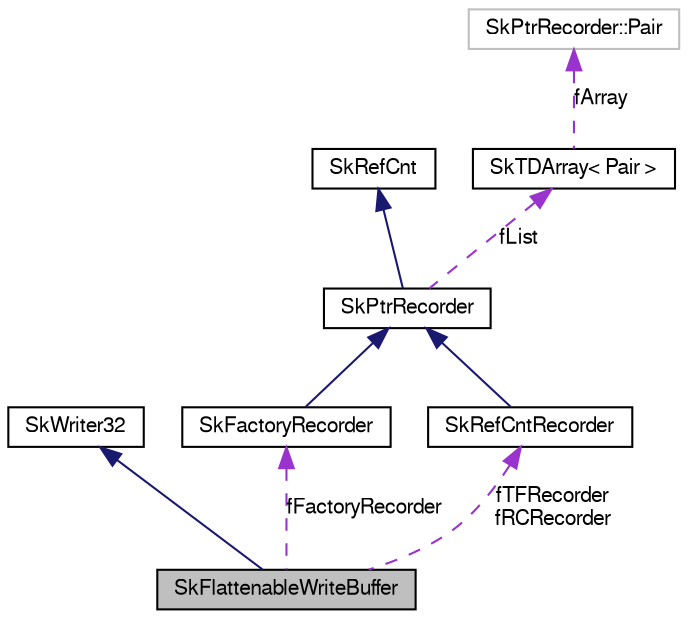 digraph G
{
  edge [fontname="FreeSans",fontsize="10",labelfontname="FreeSans",labelfontsize="10"];
  node [fontname="FreeSans",fontsize="10",shape=record];
  Node1 [label="SkFlattenableWriteBuffer",height=0.2,width=0.4,color="black", fillcolor="grey75", style="filled" fontcolor="black"];
  Node2 -> Node1 [dir=back,color="midnightblue",fontsize="10",style="solid",fontname="FreeSans"];
  Node2 [label="SkWriter32",height=0.2,width=0.4,color="black", fillcolor="white", style="filled",URL="$class_sk_writer32.html"];
  Node3 -> Node1 [dir=back,color="darkorchid3",fontsize="10",style="dashed",label="fFactoryRecorder",fontname="FreeSans"];
  Node3 [label="SkFactoryRecorder",height=0.2,width=0.4,color="black", fillcolor="white", style="filled",URL="$class_sk_factory_recorder.html"];
  Node4 -> Node3 [dir=back,color="midnightblue",fontsize="10",style="solid",fontname="FreeSans"];
  Node4 [label="SkPtrRecorder",height=0.2,width=0.4,color="black", fillcolor="white", style="filled",URL="$class_sk_ptr_recorder.html"];
  Node5 -> Node4 [dir=back,color="midnightblue",fontsize="10",style="solid",fontname="FreeSans"];
  Node5 [label="SkRefCnt",height=0.2,width=0.4,color="black", fillcolor="white", style="filled",URL="$class_sk_ref_cnt.html"];
  Node6 -> Node4 [dir=back,color="darkorchid3",fontsize="10",style="dashed",label="fList",fontname="FreeSans"];
  Node6 [label="SkTDArray\< Pair \>",height=0.2,width=0.4,color="black", fillcolor="white", style="filled",URL="$class_sk_t_d_array.html"];
  Node7 -> Node6 [dir=back,color="darkorchid3",fontsize="10",style="dashed",label="fArray",fontname="FreeSans"];
  Node7 [label="SkPtrRecorder::Pair",height=0.2,width=0.4,color="grey75", fillcolor="white", style="filled"];
  Node8 -> Node1 [dir=back,color="darkorchid3",fontsize="10",style="dashed",label="fTFRecorder\nfRCRecorder",fontname="FreeSans"];
  Node8 [label="SkRefCntRecorder",height=0.2,width=0.4,color="black", fillcolor="white", style="filled",URL="$class_sk_ref_cnt_recorder.html"];
  Node4 -> Node8 [dir=back,color="midnightblue",fontsize="10",style="solid",fontname="FreeSans"];
}

